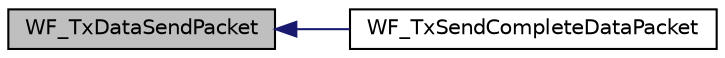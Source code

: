 digraph "WF_TxDataSendPacket"
{
  edge [fontname="Helvetica",fontsize="10",labelfontname="Helvetica",labelfontsize="10"];
  node [fontname="Helvetica",fontsize="10",shape=record];
  rankdir="LR";
  Node1 [label="WF_TxDataSendPacket",height=0.2,width=0.4,color="black", fillcolor="grey75", style="filled", fontcolor="black"];
  Node1 -> Node2 [dir="back",color="midnightblue",fontsize="10",style="solid"];
  Node2 [label="WF_TxSendCompleteDataPacket",height=0.2,width=0.4,color="black", fillcolor="white", style="filled",URL="$_w_f_data_tx_rx_8c.html#a72e6a14dc9339a7ce4bdbbe515c0ba68"];
}

